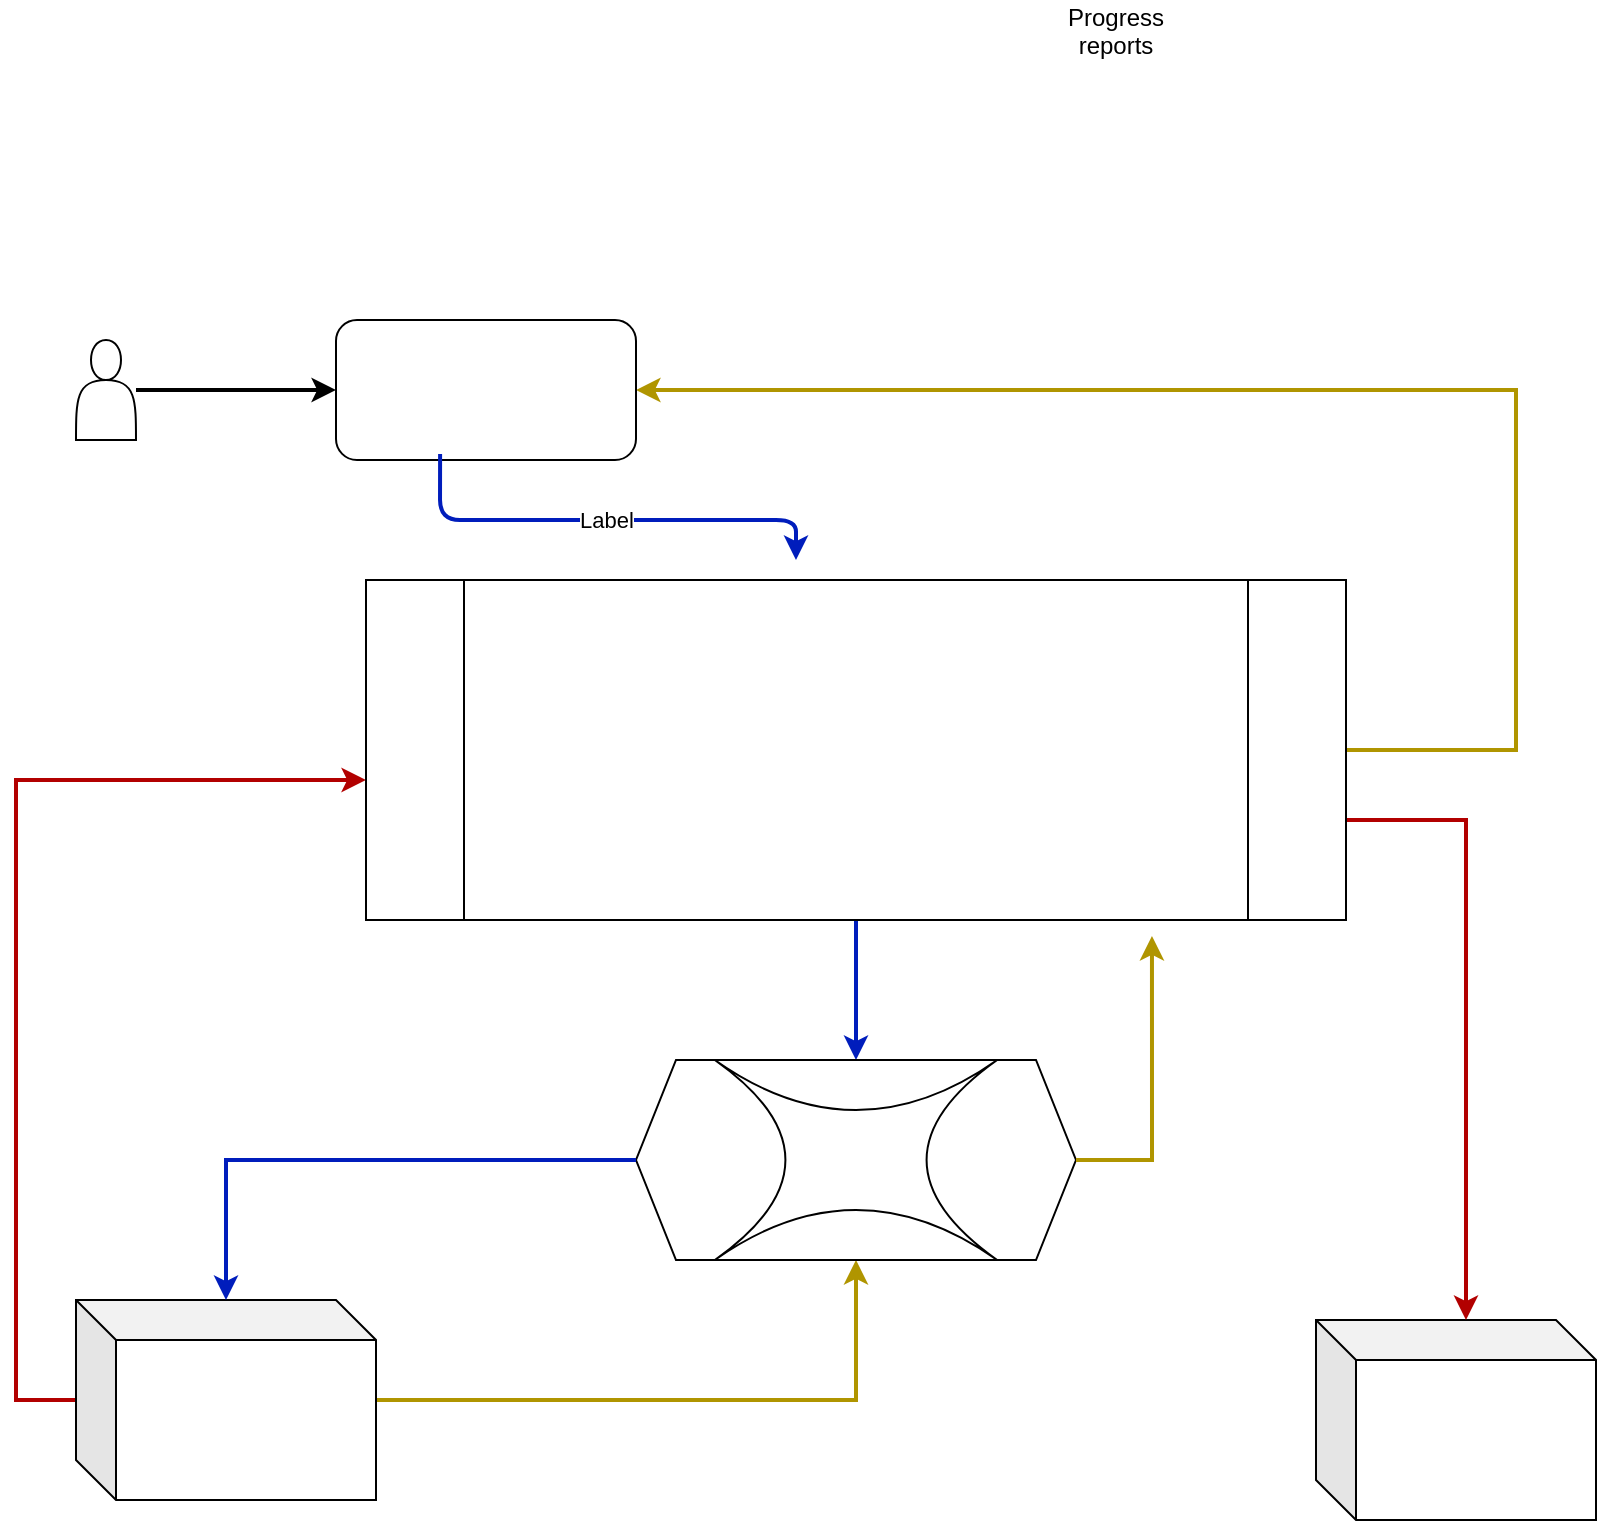 <mxfile version="14.6.2" type="github">
  <diagram name="Page-1" id="c7558073-3199-34d8-9f00-42111426c3f3">
    <mxGraphModel dx="1038" dy="583" grid="1" gridSize="10" guides="1" tooltips="1" connect="1" arrows="1" fold="1" page="1" pageScale="1" pageWidth="826" pageHeight="1169" background="#ffffff" math="0" shadow="0">
      <root>
        <mxCell id="0" />
        <mxCell id="1" parent="0" />
        <mxCell id="62" value="Progress&#xa;reports" style="text;spacingTop=-5;align=center" parent="1" vertex="1">
          <mxGeometry x="545.0" y="100.0" width="30" height="20" as="geometry" />
        </mxCell>
        <mxCell id="Tbv6bZ3x7e-9m1xL4fY9-132" style="edgeStyle=orthogonalEdgeStyle;rounded=0;orthogonalLoop=1;jettySize=auto;html=1;strokeWidth=2;" edge="1" parent="1" source="Tbv6bZ3x7e-9m1xL4fY9-118" target="Tbv6bZ3x7e-9m1xL4fY9-126">
          <mxGeometry relative="1" as="geometry" />
        </mxCell>
        <mxCell id="Tbv6bZ3x7e-9m1xL4fY9-118" value="" style="shape=actor;whiteSpace=wrap;html=1;" vertex="1" parent="1">
          <mxGeometry x="40" y="270" width="30" height="50" as="geometry" />
        </mxCell>
        <mxCell id="Tbv6bZ3x7e-9m1xL4fY9-137" style="edgeStyle=orthogonalEdgeStyle;rounded=0;orthogonalLoop=1;jettySize=auto;html=1;fillColor=#e3c800;strokeColor=#B09500;strokeWidth=2;" edge="1" parent="1" source="Tbv6bZ3x7e-9m1xL4fY9-120" target="Tbv6bZ3x7e-9m1xL4fY9-127">
          <mxGeometry relative="1" as="geometry" />
        </mxCell>
        <mxCell id="Tbv6bZ3x7e-9m1xL4fY9-138" style="edgeStyle=orthogonalEdgeStyle;rounded=0;orthogonalLoop=1;jettySize=auto;html=1;fillColor=#e51400;strokeColor=#B20000;strokeWidth=2;" edge="1" parent="1" source="Tbv6bZ3x7e-9m1xL4fY9-120" target="Tbv6bZ3x7e-9m1xL4fY9-125">
          <mxGeometry relative="1" as="geometry">
            <Array as="points">
              <mxPoint x="10" y="800" />
              <mxPoint x="10" y="490" />
            </Array>
          </mxGeometry>
        </mxCell>
        <mxCell id="Tbv6bZ3x7e-9m1xL4fY9-120" value="" style="shape=cube;whiteSpace=wrap;html=1;boundedLbl=1;backgroundOutline=1;darkOpacity=0.05;darkOpacity2=0.1;" vertex="1" parent="1">
          <mxGeometry x="40" y="750" width="150" height="100" as="geometry" />
        </mxCell>
        <object label="" placeholders="1" id="Tbv6bZ3x7e-9m1xL4fY9-121">
          <mxCell style="shape=cube;whiteSpace=wrap;html=1;boundedLbl=1;backgroundOutline=1;darkOpacity=0.05;darkOpacity2=0.1;" vertex="1" parent="1">
            <mxGeometry x="660" y="760" width="140" height="100" as="geometry" />
          </mxCell>
        </object>
        <mxCell id="Tbv6bZ3x7e-9m1xL4fY9-135" style="edgeStyle=orthogonalEdgeStyle;rounded=0;orthogonalLoop=1;jettySize=auto;html=1;entryX=0.5;entryY=0;entryDx=0;entryDy=0;fillColor=#0050ef;strokeColor=#001DBC;strokeWidth=2;" edge="1" parent="1" source="Tbv6bZ3x7e-9m1xL4fY9-125" target="Tbv6bZ3x7e-9m1xL4fY9-127">
          <mxGeometry relative="1" as="geometry" />
        </mxCell>
        <mxCell id="Tbv6bZ3x7e-9m1xL4fY9-142" style="edgeStyle=orthogonalEdgeStyle;rounded=0;orthogonalLoop=1;jettySize=auto;html=1;entryX=1;entryY=0.5;entryDx=0;entryDy=0;fillColor=#e3c800;strokeColor=#B09500;strokeWidth=2;" edge="1" parent="1" source="Tbv6bZ3x7e-9m1xL4fY9-125" target="Tbv6bZ3x7e-9m1xL4fY9-126">
          <mxGeometry relative="1" as="geometry">
            <Array as="points">
              <mxPoint x="760" y="475" />
              <mxPoint x="760" y="295" />
            </Array>
          </mxGeometry>
        </mxCell>
        <mxCell id="Tbv6bZ3x7e-9m1xL4fY9-144" style="edgeStyle=orthogonalEdgeStyle;rounded=0;orthogonalLoop=1;jettySize=auto;html=1;fillColor=#e51400;strokeColor=#B20000;strokeWidth=2;" edge="1" parent="1" source="Tbv6bZ3x7e-9m1xL4fY9-125" target="Tbv6bZ3x7e-9m1xL4fY9-121">
          <mxGeometry relative="1" as="geometry">
            <Array as="points">
              <mxPoint x="735" y="510" />
            </Array>
          </mxGeometry>
        </mxCell>
        <mxCell id="Tbv6bZ3x7e-9m1xL4fY9-125" value="" style="shape=process;whiteSpace=wrap;html=1;backgroundOutline=1;" vertex="1" parent="1">
          <mxGeometry x="185" y="390" width="490" height="170" as="geometry" />
        </mxCell>
        <mxCell id="Tbv6bZ3x7e-9m1xL4fY9-126" value="" style="rounded=1;whiteSpace=wrap;html=1;" vertex="1" parent="1">
          <mxGeometry x="170" y="260" width="150" height="70" as="geometry" />
        </mxCell>
        <mxCell id="Tbv6bZ3x7e-9m1xL4fY9-128" value="" style="group" vertex="1" connectable="0" parent="1">
          <mxGeometry x="320" y="630" width="220" height="100" as="geometry" />
        </mxCell>
        <mxCell id="Tbv6bZ3x7e-9m1xL4fY9-127" value="" style="shape=hexagon;perimeter=hexagonPerimeter2;whiteSpace=wrap;html=1;fixedSize=1;" vertex="1" parent="Tbv6bZ3x7e-9m1xL4fY9-128">
          <mxGeometry width="220" height="100" as="geometry" />
        </mxCell>
        <mxCell id="Tbv6bZ3x7e-9m1xL4fY9-119" value="" style="shape=switch;whiteSpace=wrap;html=1;" vertex="1" parent="Tbv6bZ3x7e-9m1xL4fY9-128">
          <mxGeometry x="39.417" width="141.167" height="100" as="geometry" />
        </mxCell>
        <mxCell id="Tbv6bZ3x7e-9m1xL4fY9-136" style="edgeStyle=orthogonalEdgeStyle;rounded=0;orthogonalLoop=1;jettySize=auto;html=1;fillColor=#0050ef;strokeColor=#001DBC;strokeWidth=2;" edge="1" parent="1" source="Tbv6bZ3x7e-9m1xL4fY9-127" target="Tbv6bZ3x7e-9m1xL4fY9-120">
          <mxGeometry relative="1" as="geometry" />
        </mxCell>
        <mxCell id="Tbv6bZ3x7e-9m1xL4fY9-140" style="edgeStyle=orthogonalEdgeStyle;rounded=0;orthogonalLoop=1;jettySize=auto;html=1;entryX=0.802;entryY=1.047;entryDx=0;entryDy=0;entryPerimeter=0;fillColor=#e3c800;strokeColor=#B09500;strokeWidth=2;" edge="1" parent="1" source="Tbv6bZ3x7e-9m1xL4fY9-127" target="Tbv6bZ3x7e-9m1xL4fY9-125">
          <mxGeometry relative="1" as="geometry">
            <Array as="points">
              <mxPoint x="578" y="680" />
            </Array>
          </mxGeometry>
        </mxCell>
        <mxCell id="Tbv6bZ3x7e-9m1xL4fY9-149" value="" style="endArrow=classic;html=1;fillColor=#0050ef;exitX=0.347;exitY=0.957;exitDx=0;exitDy=0;exitPerimeter=0;strokeColor=#001DBC;strokeWidth=2;" edge="1" parent="1" source="Tbv6bZ3x7e-9m1xL4fY9-126">
          <mxGeometry relative="1" as="geometry">
            <mxPoint x="260" y="360" as="sourcePoint" />
            <mxPoint x="400" y="380" as="targetPoint" />
            <Array as="points">
              <mxPoint x="222" y="360" />
              <mxPoint x="400" y="360" />
            </Array>
          </mxGeometry>
        </mxCell>
        <mxCell id="Tbv6bZ3x7e-9m1xL4fY9-150" value="Label" style="edgeLabel;resizable=0;html=1;align=center;verticalAlign=middle;" connectable="0" vertex="1" parent="Tbv6bZ3x7e-9m1xL4fY9-149">
          <mxGeometry relative="1" as="geometry" />
        </mxCell>
      </root>
    </mxGraphModel>
  </diagram>
</mxfile>
